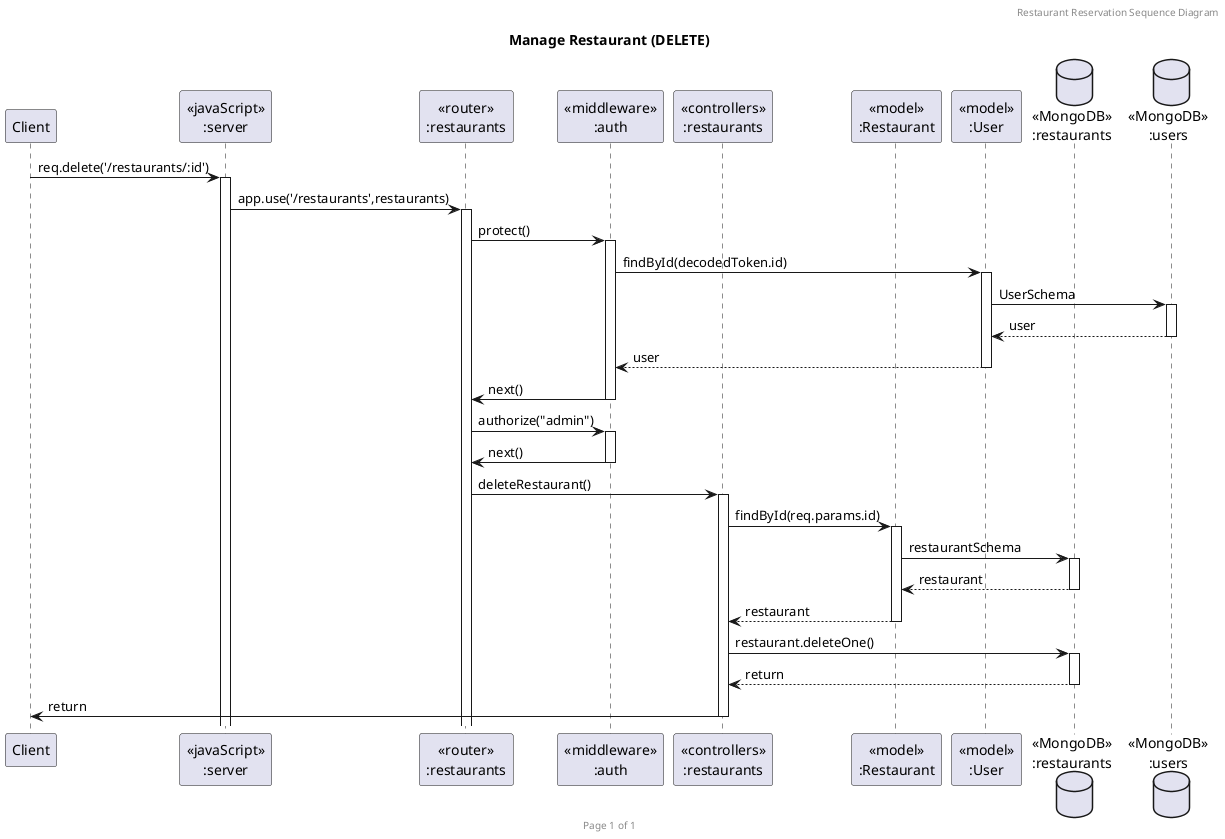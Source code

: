 @startuml Manage Restaurant (DELETE)

header Restaurant Reservation Sequence Diagram
footer Page %page% of %lastpage%
title "Manage Restaurant (DELETE)"

participant "Client" as client
participant "<<javaScript>>\n:server" as server
participant "<<router>>\n:restaurants" as routerRestaurants
participant "<<middleware>>\n:auth" as middlewareAuth
participant "<<controllers>>\n:restaurants" as controllersRestaurants
participant "<<model>>\n:Restaurant" as modelRestaurant
participant "<<model>>\n:User" as modelUser
database "<<MongoDB>>\n:restaurants" as RestaurantsDatabase
database "<<MongoDB>>\n:users" as UsersDatabase

' DELETE
client->server ++:req.delete('/restaurants/:id')
server->routerRestaurants ++:app.use('/restaurants',restaurants)
routerRestaurants -> middlewareAuth ++:protect()
middlewareAuth -> modelUser ++:findById(decodedToken.id)
modelUser -> UsersDatabase ++:UserSchema
UsersDatabase --> modelUser --:user
modelUser --> middlewareAuth --:user
middlewareAuth -> routerRestaurants --:next()
routerRestaurants -> middlewareAuth ++:authorize("admin")
middlewareAuth -> routerRestaurants --:next()
routerRestaurants -> controllersRestaurants ++:deleteRestaurant()

controllersRestaurants -> modelRestaurant ++:findById(req.params.id)
modelRestaurant -> RestaurantsDatabase ++:restaurantSchema 
RestaurantsDatabase --> modelRestaurant --:restaurant
controllersRestaurants <-- modelRestaurant --:restaurant

controllersRestaurants->RestaurantsDatabase ++:restaurant.deleteOne()
controllersRestaurants <-- RestaurantsDatabase --: return
controllersRestaurants -> client --:return

@enduml